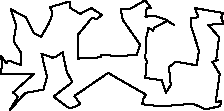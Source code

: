 unitsize(0.001cm);
draw((1380,939)--(1393,1368));
draw((1393,1368)--(1625,1651));
draw((1625,1651)--(1724,1642));
draw((1724,1642)--(1807,1711));
draw((1807,1711)--(1621,1830));
draw((1621,1830)--(1424,1728));
draw((1424,1728)--(1251,1832));
draw((1251,1832)--(1247,1945));
draw((1247,1945)--(1234,1946));
draw((1234,1946)--(890,1846));
draw((890,1846)--(929,1766));
draw((929,1766)--(928,1700));
draw((928,1700)--(872,1559));
draw((872,1559)--(738,1325));
draw((738,1325)--(611,1384));
draw((611,1384)--(463,1670));
draw((463,1670)--(198,1810));
draw((198,1810)--(298,1513));
draw((298,1513)--(274,1420));
draw((274,1420)--(252,1240));
draw((252,1240)--(378,1048));
draw((378,1048)--(376,825));
draw((376,825)--(161,906));
draw((161,906)--(123,862));
draw((123,862)--(22,987));
draw((22,987)--(53,857));
draw((53,857)--(19,674));
draw((19,674)--(611,673));
draw((611,673)--(241,341));
draw((241,341)--(327,265));
draw((327,265)--(178,24));
draw((178,24)--(457,334));
draw((457,334)--(776,392));
draw((776,392)--(839,620));
draw((839,620)--(742,1025));
draw((742,1025)--(938,955));
draw((938,955)--(984,965));
draw((984,965)--(1115,1052));
draw((1115,1052)--(1187,706));
draw((1187,706)--(1286,525));
draw((1286,525)--(953,268));
draw((953,268)--(1178,100));
draw((1178,100)--(1256,61));
draw((1256,61)--(1429,134));
draw((1429,134)--(1323,280));
draw((1323,280)--(1917,687));
draw((1917,687)--(2588,302));
draw((2588,302)--(2542,236));
draw((2542,236)--(2519,135));
draw((2519,135)--(2848,96));
draw((2848,96)--(3416,143));
draw((3416,143)--(3640,43));
draw((3640,43)--(3893,102));
draw((3893,102)--(3913,192));
draw((3913,192)--(3815,169));
draw((3815,169)--(3875,598));
draw((3875,598)--(3888,666));
draw((3888,666)--(3756,882));
draw((3756,882)--(3854,923));
draw((3854,923)--(3822,899));
draw((3822,899)--(3874,1318));
draw((3874,1318)--(3683,1533));
draw((3683,1533)--(3950,1558));
draw((3950,1558)--(3911,1673));
draw((3911,1673)--(3955,1743));
draw((3955,1743)--(3447,1830));
draw((3447,1830)--(3510,1671));
draw((3510,1671)--(3373,1646));
draw((3373,1646)--(3384,1498));
draw((3384,1498)--(3520,1079));
draw((3520,1079)--(3479,821));
draw((3479,821)--(3113,885));
draw((3113,885)--(2991,792));
draw((2991,792)--(3022,474));
draw((3022,474)--(2936,337));
draw((2936,337)--(2863,558));
draw((2863,558)--(2573,599));
draw((2573,599)--(2599,901));
draw((2599,901)--(2574,946));
draw((2574,946)--(2586,1286));
draw((2586,1286)--(2628,1479));
draw((2628,1479)--(2716,1432));
draw((2716,1432)--(2721,1482));
draw((2721,1482)--(2961,1605));
draw((2961,1605)--(3085,1528));
draw((3085,1528)--(2945,1622));
draw((2945,1622)--(2728,1698));
draw((2728,1698)--(2576,1676));
draw((2576,1676)--(2597,1830));
draw((2597,1830)--(2678,1825));
draw((2678,1825)--(2573,1969));
draw((2573,1969)--(2290,1810));
draw((2290,1810)--(2139,1806));
draw((2139,1806)--(2178,1619));
draw((2178,1619)--(2482,1183));
draw((2482,1183)--(2421,1007));
draw((2421,1007)--(2097,981));
draw((2097,981)--(1787,1009));
draw((1787,1009)--(1795,962));
draw((1795,962)--(1380,939));
